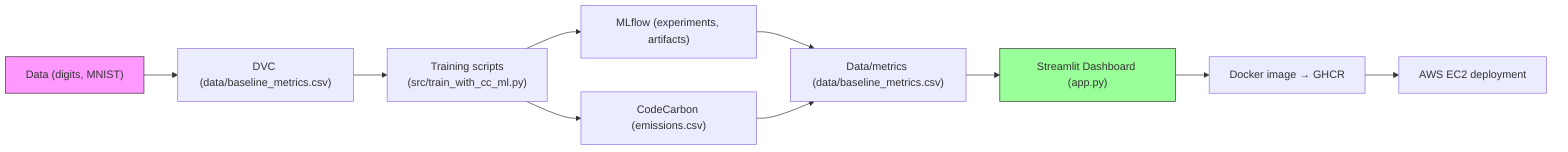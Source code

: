 flowchart LR
  A["Data (digits, MNIST)"] --> B["DVC (data/baseline_metrics.csv)"]
  B --> C["Training scripts<br/>(src/train_with_cc_ml.py)"]
  C --> D["MLflow (experiments, artifacts)"]
  C --> E["CodeCarbon (emissions.csv)"]
  D & E --> F["Data/metrics (data/baseline_metrics.csv)"]
  F --> G["Streamlit Dashboard (app.py)"]
  G --> H["Docker image → GHCR"]
  H --> I["AWS EC2 deployment"]

  style A fill:#f9f,stroke:#333,stroke-width:1px
  style G fill:#9f9,stroke:#333,stroke-width:1px